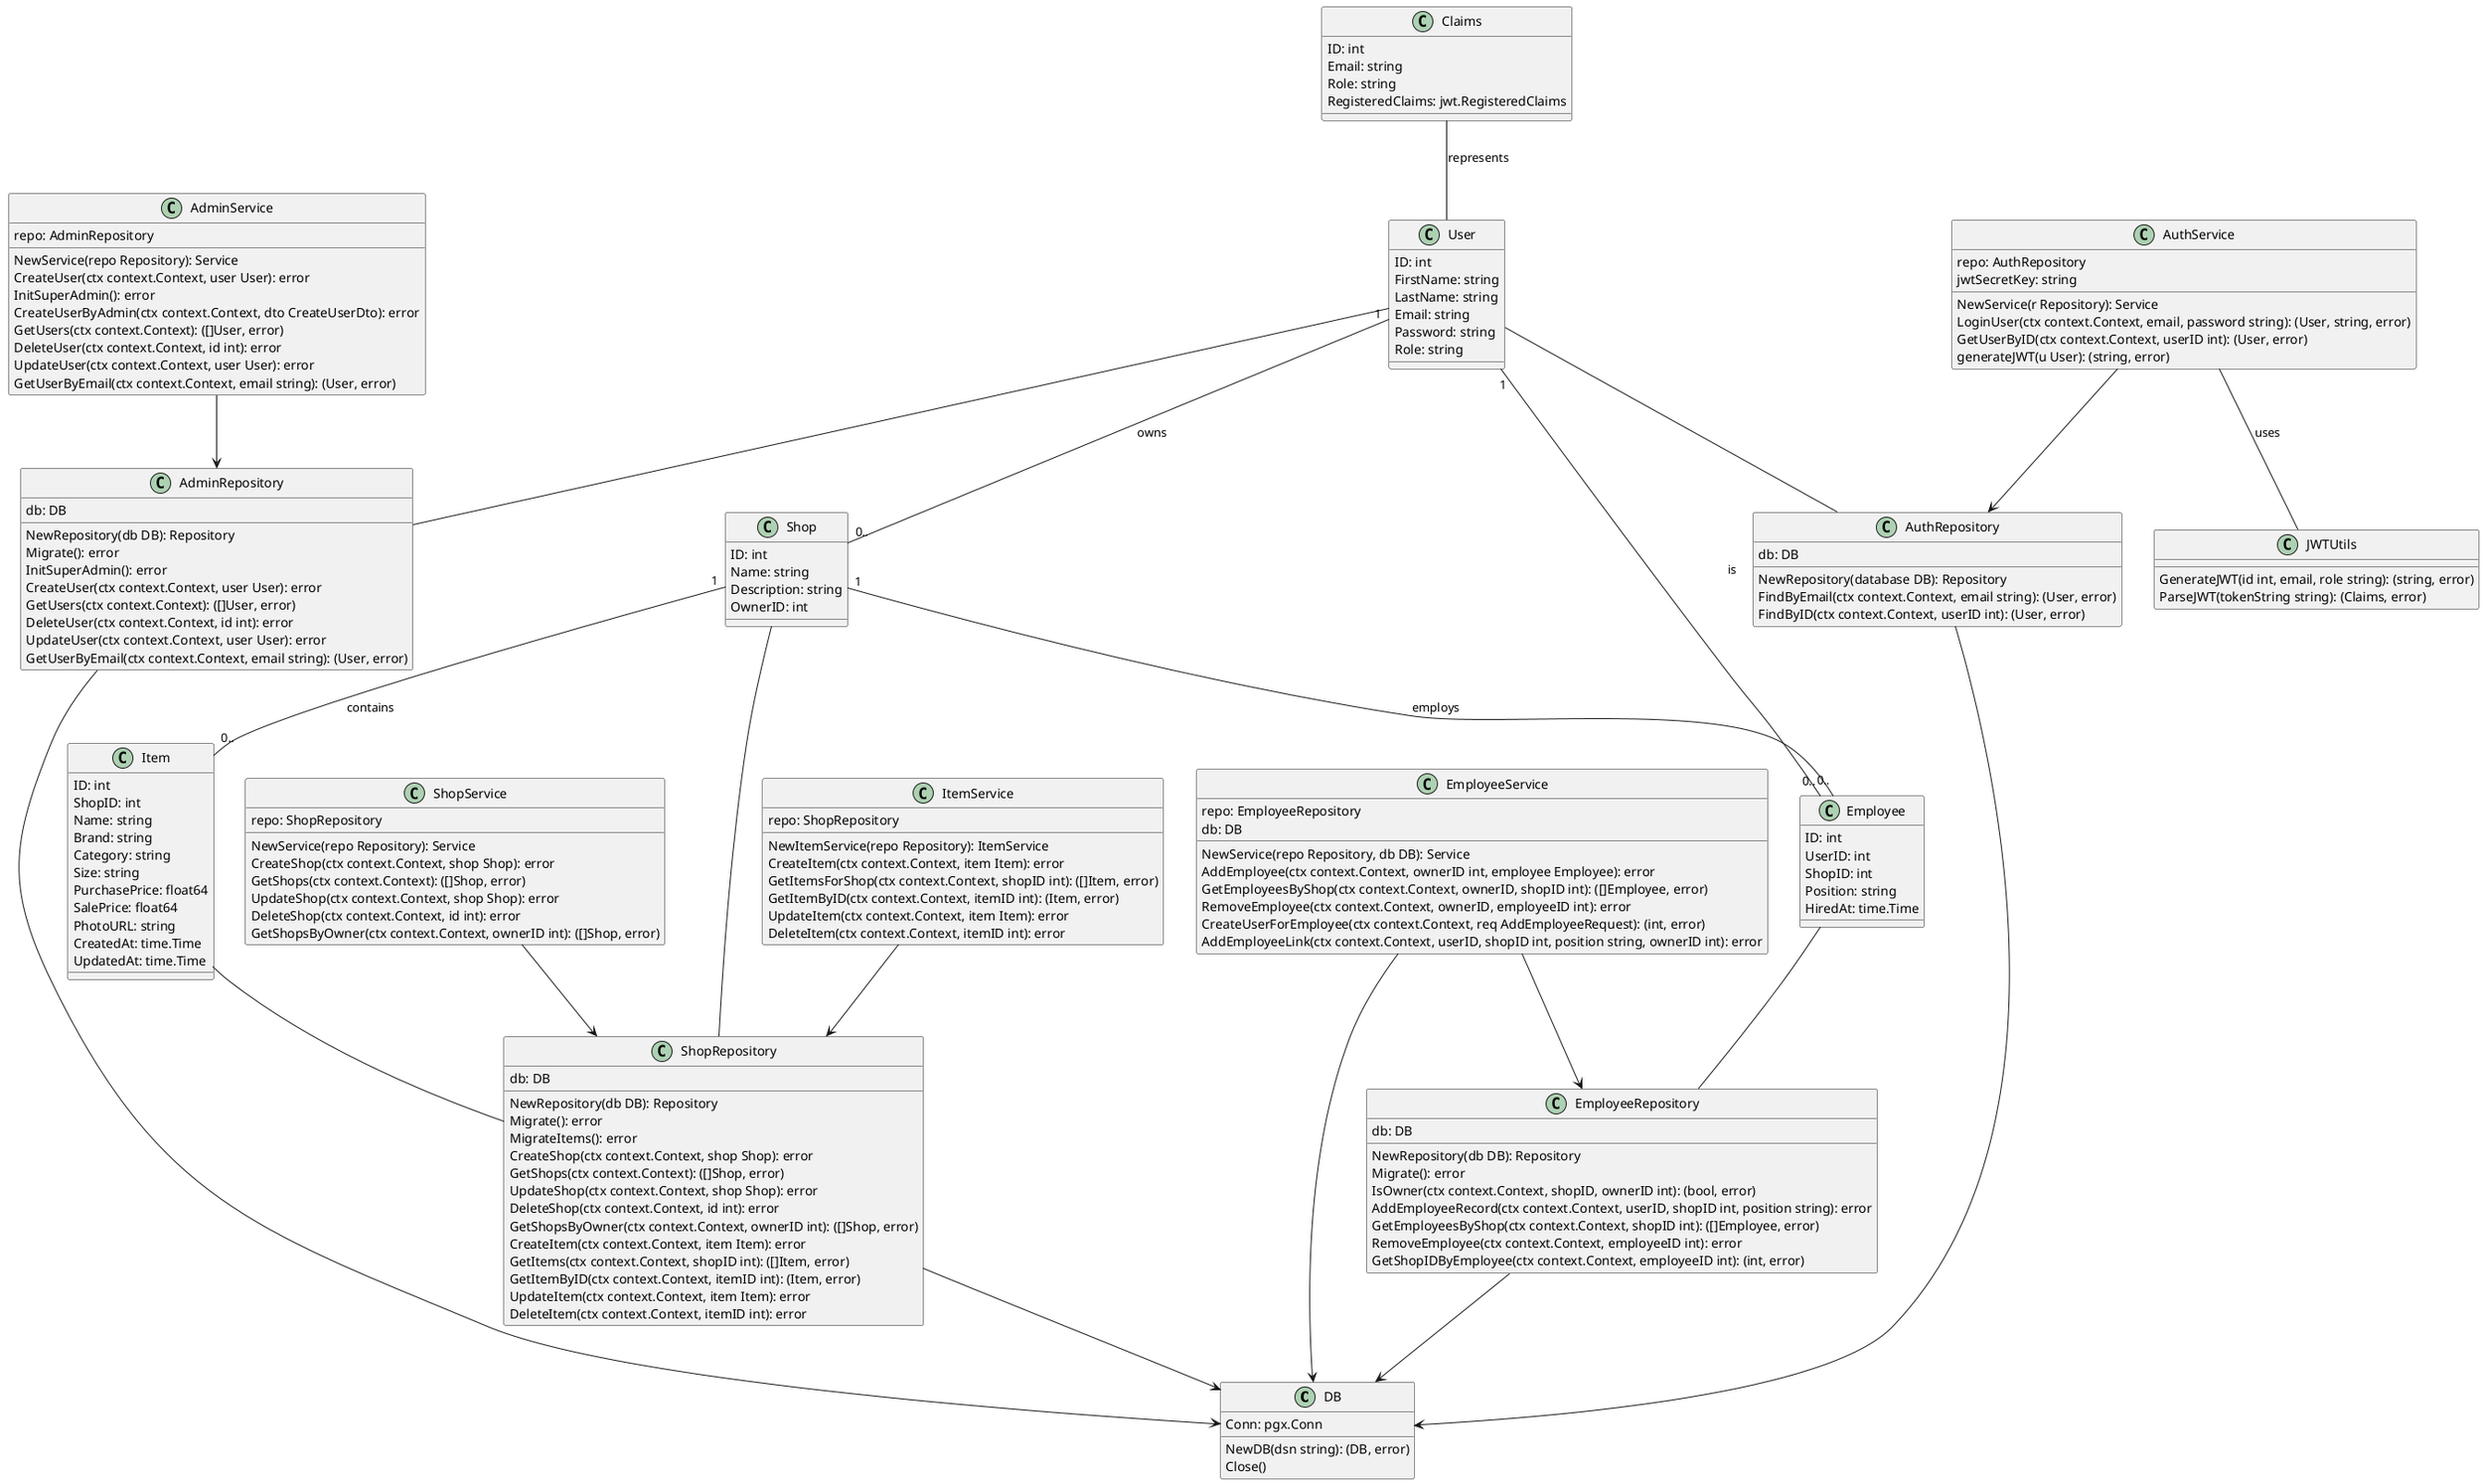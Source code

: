 @startuml
' Database
class DB {
Conn: pgx.Conn
NewDB(dsn string): (DB, error)
Close()
}
' Models
class User {
ID: int
FirstName: string
LastName: string
Email: string
Password: string
Role: string
}
class Shop {
ID: int
Name: string
Description: string
OwnerID: int
}
class Item {
ID: int
ShopID: int
Name: string
Brand: string
Category: string
Size: string
PurchasePrice: float64
SalePrice: float64
PhotoURL: string
CreatedAt: time.Time
UpdatedAt: time.Time
}
class Employee {
ID: int
UserID: int
ShopID: int
Position: string
HiredAt: time.Time
}
class Claims {
ID: int
Email: string
Role: string
RegisteredClaims: jwt.RegisteredClaims
}
' Repositories
class AdminRepository {
db: DB
NewRepository(db DB): Repository
Migrate(): error
InitSuperAdmin(): error
CreateUser(ctx context.Context, user User): error
GetUsers(ctx context.Context): ([]User, error)
DeleteUser(ctx context.Context, id int): error
UpdateUser(ctx context.Context, user User): error
GetUserByEmail(ctx context.Context, email string): (User, error)
}
class AuthRepository {
db: DB
NewRepository(database DB): Repository
FindByEmail(ctx context.Context, email string): (User, error)
FindByID(ctx context.Context, userID int): (User, error)
}
class ShopRepository {
db: DB
NewRepository(db DB): Repository
Migrate(): error
MigrateItems(): error
CreateShop(ctx context.Context, shop Shop): error
GetShops(ctx context.Context): ([]Shop, error)
UpdateShop(ctx context.Context, shop Shop): error
DeleteShop(ctx context.Context, id int): error
GetShopsByOwner(ctx context.Context, ownerID int): ([]Shop, error)
CreateItem(ctx context.Context, item Item): error
GetItems(ctx context.Context, shopID int): ([]Item, error)
GetItemByID(ctx context.Context, itemID int): (Item, error)
UpdateItem(ctx context.Context, item Item): error
DeleteItem(ctx context.Context, itemID int): error
}
class EmployeeRepository {
db: DB
NewRepository(db DB): Repository
Migrate(): error
IsOwner(ctx context.Context, shopID, ownerID int): (bool, error)
AddEmployeeRecord(ctx context.Context, userID, shopID int, position string): error
GetEmployeesByShop(ctx context.Context, shopID int): ([]Employee, error)
RemoveEmployee(ctx context.Context, employeeID int): error
GetShopIDByEmployee(ctx context.Context, employeeID int): (int, error)
}
' Services
class AdminService {
repo: AdminRepository
NewService(repo Repository): Service
CreateUser(ctx context.Context, user User): error
InitSuperAdmin(): error
CreateUserByAdmin(ctx context.Context, dto CreateUserDto): error
GetUsers(ctx context.Context): ([]User, error)
DeleteUser(ctx context.Context, id int): error
UpdateUser(ctx context.Context, user User): error
GetUserByEmail(ctx context.Context, email string): (User, error)
}
class AuthService {
repo: AuthRepository
jwtSecretKey: string
NewService(r Repository): Service
LoginUser(ctx context.Context, email, password string): (User, string, error)
GetUserByID(ctx context.Context, userID int): (User, error)
generateJWT(u User): (string, error)
}
class ShopService {
repo: ShopRepository
NewService(repo Repository): Service
CreateShop(ctx context.Context, shop Shop): error
GetShops(ctx context.Context): ([]Shop, error)
UpdateShop(ctx context.Context, shop Shop): error
DeleteShop(ctx context.Context, id int): error
GetShopsByOwner(ctx context.Context, ownerID int): ([]Shop, error)
}
class ItemService {
repo: ShopRepository
NewItemService(repo Repository): ItemService
CreateItem(ctx context.Context, item Item): error
GetItemsForShop(ctx context.Context, shopID int): ([]Item, error)
GetItemByID(ctx context.Context, itemID int): (Item, error)
UpdateItem(ctx context.Context, item Item): error
DeleteItem(ctx context.Context, itemID int): error
}
class EmployeeService {
repo: EmployeeRepository
db: DB
NewService(repo Repository, db DB): Service
AddEmployee(ctx context.Context, ownerID int, employee Employee): error
GetEmployeesByShop(ctx context.Context, ownerID, shopID int): ([]Employee, error)
RemoveEmployee(ctx context.Context, ownerID, employeeID int): error
CreateUserForEmployee(ctx context.Context, req AddEmployeeRequest): (int, error)
AddEmployeeLink(ctx context.Context, userID, shopID int, position string, ownerID int): error
}
' JWT utilities
class JWTUtils {
GenerateJWT(id int, email, role string): (string, error)
ParseJWT(tokenString string): (Claims, error)
}
' Relationships
AdminRepository --> DB
AuthRepository --> DB
ShopRepository --> DB
EmployeeRepository --> DB
AdminService --> AdminRepository
AuthService --> AuthRepository
ShopService --> ShopRepository
ItemService --> ShopRepository
EmployeeService --> EmployeeRepository
EmployeeService --> DB
User -- AdminRepository
User -- AuthRepository
Shop -- ShopRepository
Item -- ShopRepository
Employee -- EmployeeRepository
Shop "1" -- "0.." Item : contains
Shop "1" -- "0.." Employee : employs
User "1" -- "0.." Shop : owns
User "1" -- "0.." Employee : is
Claims -- User : represents
AuthService -- JWTUtils : uses
@enduml
